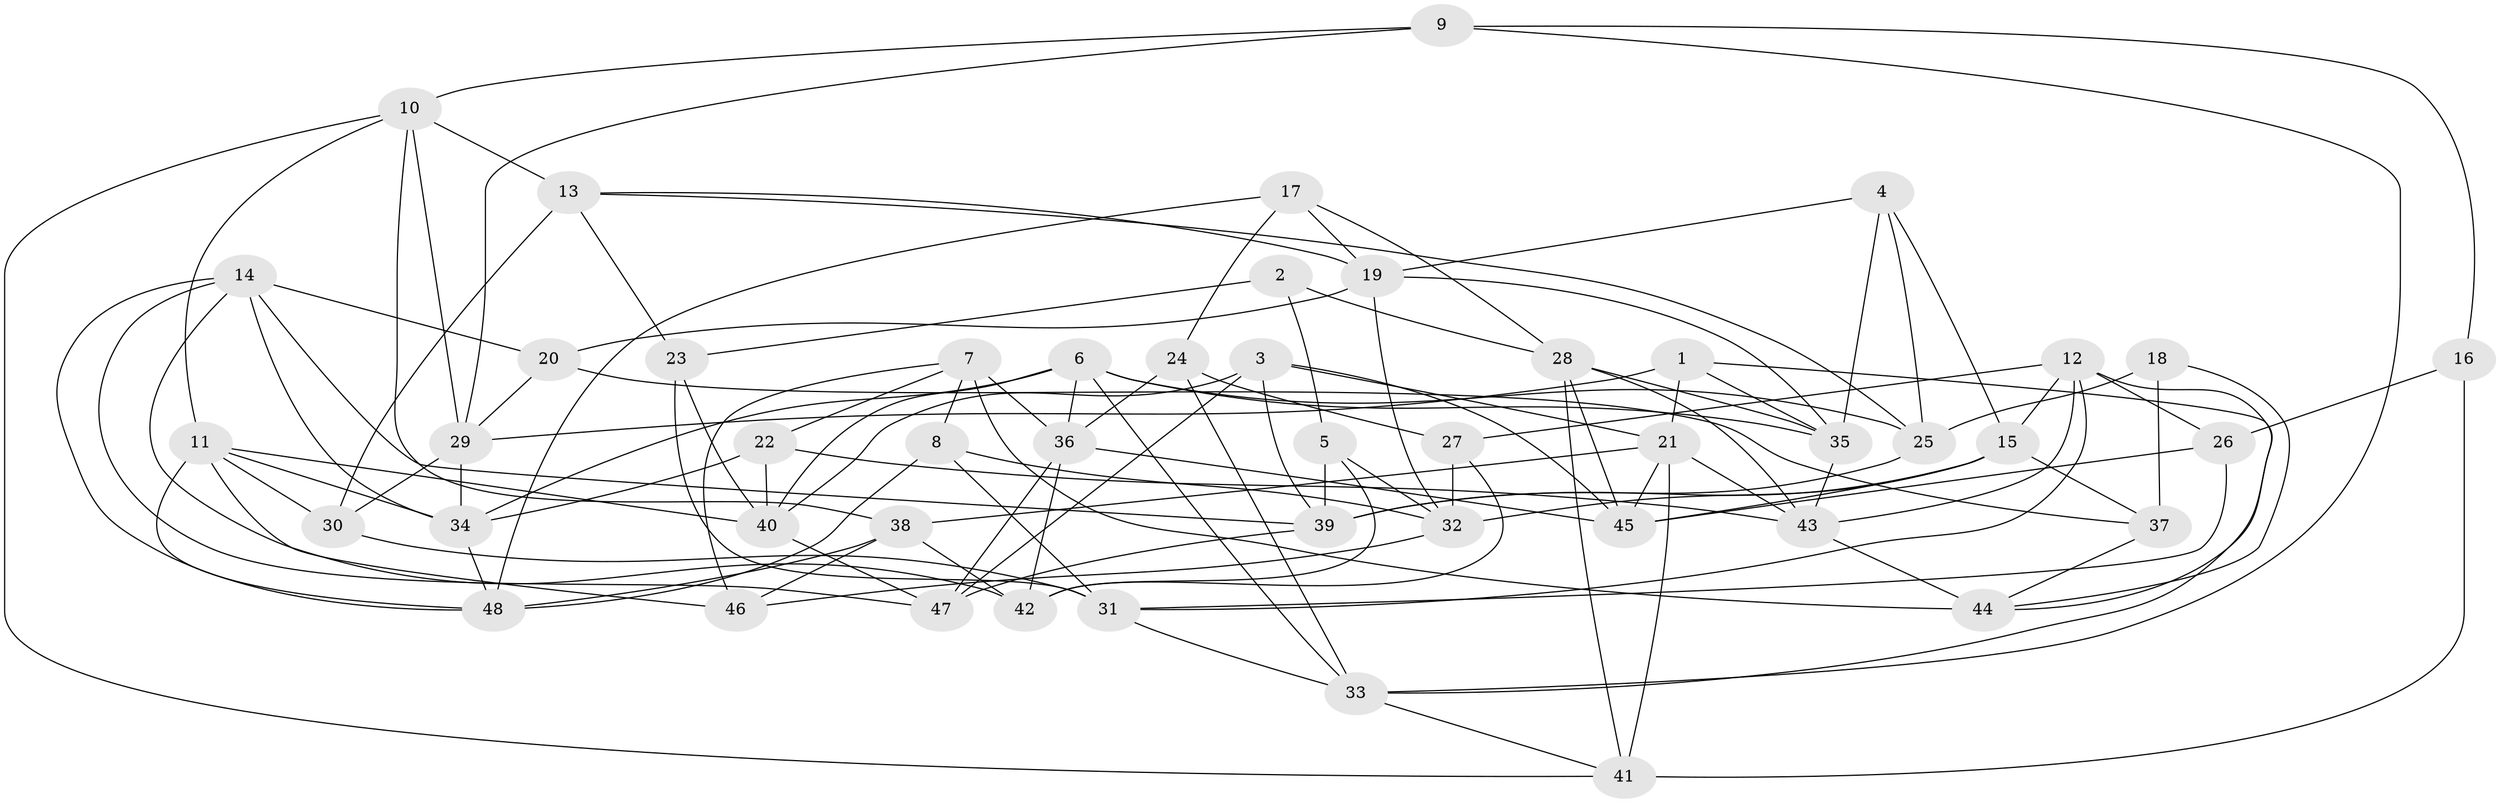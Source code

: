 // original degree distribution, {4: 1.0}
// Generated by graph-tools (version 1.1) at 2025/38/03/04/25 23:38:07]
// undirected, 48 vertices, 120 edges
graph export_dot {
  node [color=gray90,style=filled];
  1;
  2;
  3;
  4;
  5;
  6;
  7;
  8;
  9;
  10;
  11;
  12;
  13;
  14;
  15;
  16;
  17;
  18;
  19;
  20;
  21;
  22;
  23;
  24;
  25;
  26;
  27;
  28;
  29;
  30;
  31;
  32;
  33;
  34;
  35;
  36;
  37;
  38;
  39;
  40;
  41;
  42;
  43;
  44;
  45;
  46;
  47;
  48;
  1 -- 21 [weight=1.0];
  1 -- 29 [weight=1.0];
  1 -- 33 [weight=1.0];
  1 -- 35 [weight=1.0];
  2 -- 5 [weight=1.0];
  2 -- 23 [weight=2.0];
  2 -- 28 [weight=1.0];
  3 -- 21 [weight=1.0];
  3 -- 39 [weight=1.0];
  3 -- 40 [weight=1.0];
  3 -- 45 [weight=1.0];
  3 -- 47 [weight=2.0];
  4 -- 15 [weight=1.0];
  4 -- 19 [weight=1.0];
  4 -- 25 [weight=1.0];
  4 -- 35 [weight=1.0];
  5 -- 32 [weight=1.0];
  5 -- 39 [weight=1.0];
  5 -- 42 [weight=1.0];
  6 -- 25 [weight=1.0];
  6 -- 33 [weight=1.0];
  6 -- 34 [weight=1.0];
  6 -- 35 [weight=1.0];
  6 -- 36 [weight=1.0];
  6 -- 40 [weight=1.0];
  7 -- 8 [weight=1.0];
  7 -- 22 [weight=1.0];
  7 -- 36 [weight=1.0];
  7 -- 44 [weight=2.0];
  7 -- 46 [weight=1.0];
  8 -- 31 [weight=1.0];
  8 -- 32 [weight=1.0];
  8 -- 48 [weight=1.0];
  9 -- 10 [weight=1.0];
  9 -- 16 [weight=1.0];
  9 -- 29 [weight=1.0];
  9 -- 33 [weight=1.0];
  10 -- 11 [weight=1.0];
  10 -- 13 [weight=1.0];
  10 -- 29 [weight=1.0];
  10 -- 38 [weight=1.0];
  10 -- 41 [weight=1.0];
  11 -- 30 [weight=1.0];
  11 -- 34 [weight=1.0];
  11 -- 40 [weight=1.0];
  11 -- 46 [weight=1.0];
  11 -- 48 [weight=1.0];
  12 -- 15 [weight=1.0];
  12 -- 26 [weight=1.0];
  12 -- 27 [weight=1.0];
  12 -- 31 [weight=1.0];
  12 -- 43 [weight=1.0];
  12 -- 44 [weight=1.0];
  13 -- 19 [weight=1.0];
  13 -- 23 [weight=2.0];
  13 -- 25 [weight=1.0];
  13 -- 30 [weight=1.0];
  14 -- 20 [weight=1.0];
  14 -- 34 [weight=1.0];
  14 -- 39 [weight=1.0];
  14 -- 42 [weight=1.0];
  14 -- 47 [weight=1.0];
  14 -- 48 [weight=1.0];
  15 -- 32 [weight=1.0];
  15 -- 37 [weight=1.0];
  15 -- 39 [weight=1.0];
  15 -- 45 [weight=1.0];
  16 -- 26 [weight=1.0];
  16 -- 41 [weight=2.0];
  17 -- 19 [weight=1.0];
  17 -- 24 [weight=1.0];
  17 -- 28 [weight=1.0];
  17 -- 48 [weight=1.0];
  18 -- 25 [weight=2.0];
  18 -- 37 [weight=1.0];
  18 -- 44 [weight=1.0];
  19 -- 20 [weight=1.0];
  19 -- 32 [weight=1.0];
  19 -- 35 [weight=1.0];
  20 -- 29 [weight=1.0];
  20 -- 37 [weight=1.0];
  21 -- 38 [weight=1.0];
  21 -- 41 [weight=1.0];
  21 -- 43 [weight=1.0];
  21 -- 45 [weight=1.0];
  22 -- 34 [weight=1.0];
  22 -- 40 [weight=1.0];
  22 -- 43 [weight=1.0];
  23 -- 31 [weight=1.0];
  23 -- 40 [weight=1.0];
  24 -- 27 [weight=1.0];
  24 -- 33 [weight=1.0];
  24 -- 36 [weight=1.0];
  25 -- 39 [weight=1.0];
  26 -- 31 [weight=1.0];
  26 -- 45 [weight=1.0];
  27 -- 32 [weight=1.0];
  27 -- 42 [weight=1.0];
  28 -- 35 [weight=1.0];
  28 -- 41 [weight=1.0];
  28 -- 43 [weight=1.0];
  28 -- 45 [weight=1.0];
  29 -- 30 [weight=1.0];
  29 -- 34 [weight=1.0];
  30 -- 31 [weight=1.0];
  31 -- 33 [weight=1.0];
  32 -- 46 [weight=1.0];
  33 -- 41 [weight=1.0];
  34 -- 48 [weight=1.0];
  35 -- 43 [weight=1.0];
  36 -- 42 [weight=1.0];
  36 -- 45 [weight=1.0];
  36 -- 47 [weight=1.0];
  37 -- 44 [weight=1.0];
  38 -- 42 [weight=2.0];
  38 -- 46 [weight=1.0];
  38 -- 48 [weight=1.0];
  39 -- 47 [weight=1.0];
  40 -- 47 [weight=1.0];
  43 -- 44 [weight=1.0];
}
